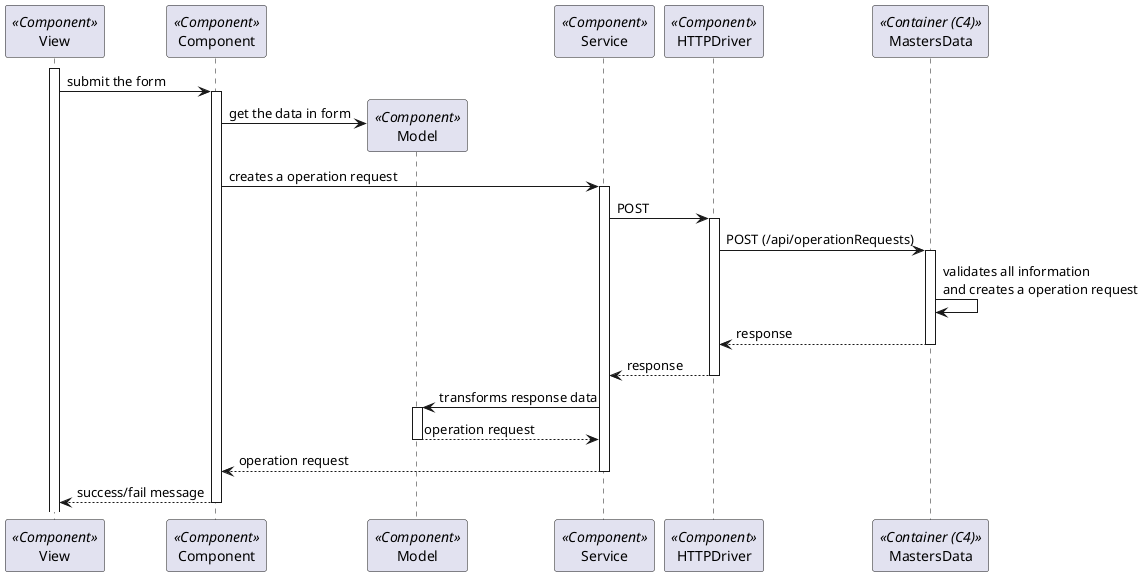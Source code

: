 ```plantuml
@startuml Process_View
participant View as View <<Component>>
participant Component as Component <<Component>>
participant Model as Model <<Component>>
participant Service as Service <<Component>>
participant HTTPDriver as HTTPDriver <<Component>>
participant MastersData as BE <<Container (C4)>>

activate View
View -> Component: submit the form
activate Component
Component -> Model**: get the data in form
Component -> Service: creates a operation request
activate Service
Service -> HTTPDriver: POST
activate HTTPDriver
HTTPDriver -> BE: POST (/api/operationRequests)
activate BE
BE -> BE: validates all information\nand creates a operation request
return response
return response
Service -> Model: transforms response data
activate Model
return operation request
return operation request
return success/fail message

@enduml
```